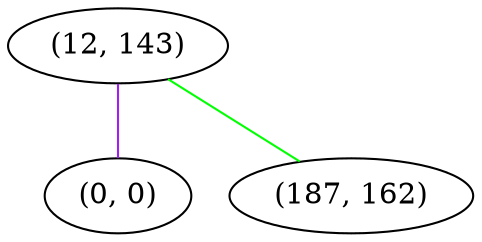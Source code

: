 graph "" {
"(12, 143)";
"(0, 0)";
"(187, 162)";
"(12, 143)" -- "(187, 162)"  [color=green, key=0, weight=2];
"(12, 143)" -- "(0, 0)"  [color=purple, key=0, weight=4];
}
